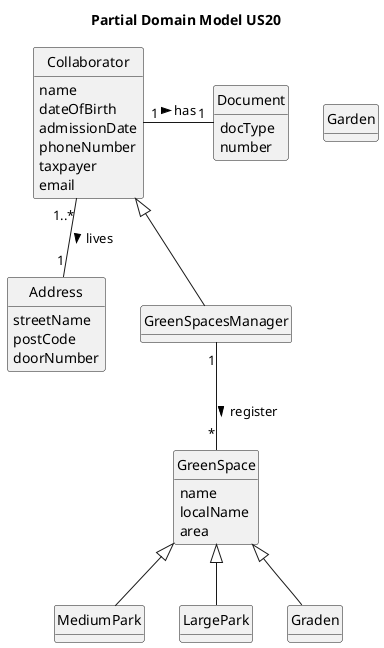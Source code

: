 @startuml
skinparam monochrome true
skinparam packageStyle rectangle
skinparam shadowing false
skinparam classAttributeIconSize 0
hide circle
hide methods

title Partial Domain Model US20


class Collaborator {
    name
    dateOfBirth
    admissionDate
    phoneNumber
    taxpayer
    email
}

class GreenSpace {
    name
    localName
    area
}

class Document{
    docType
    number
}

class Address {
    streetName
    postCode
    doorNumber
}


class GreenSpacesManager {
}

class Garden {
}

class MediumPark {
}

class LargePark {
}


Collaborator "1" - "1" Document : has >

Collaborator "1..*" -- "1" Address : lives >

Collaborator  <|--  GreenSpacesManager

GreenSpacesManager "1" -- "*" GreenSpace : register >

GreenSpace <|-- Graden
GreenSpace <|-- MediumPark
GreenSpace <|-- LargePark



@enduml